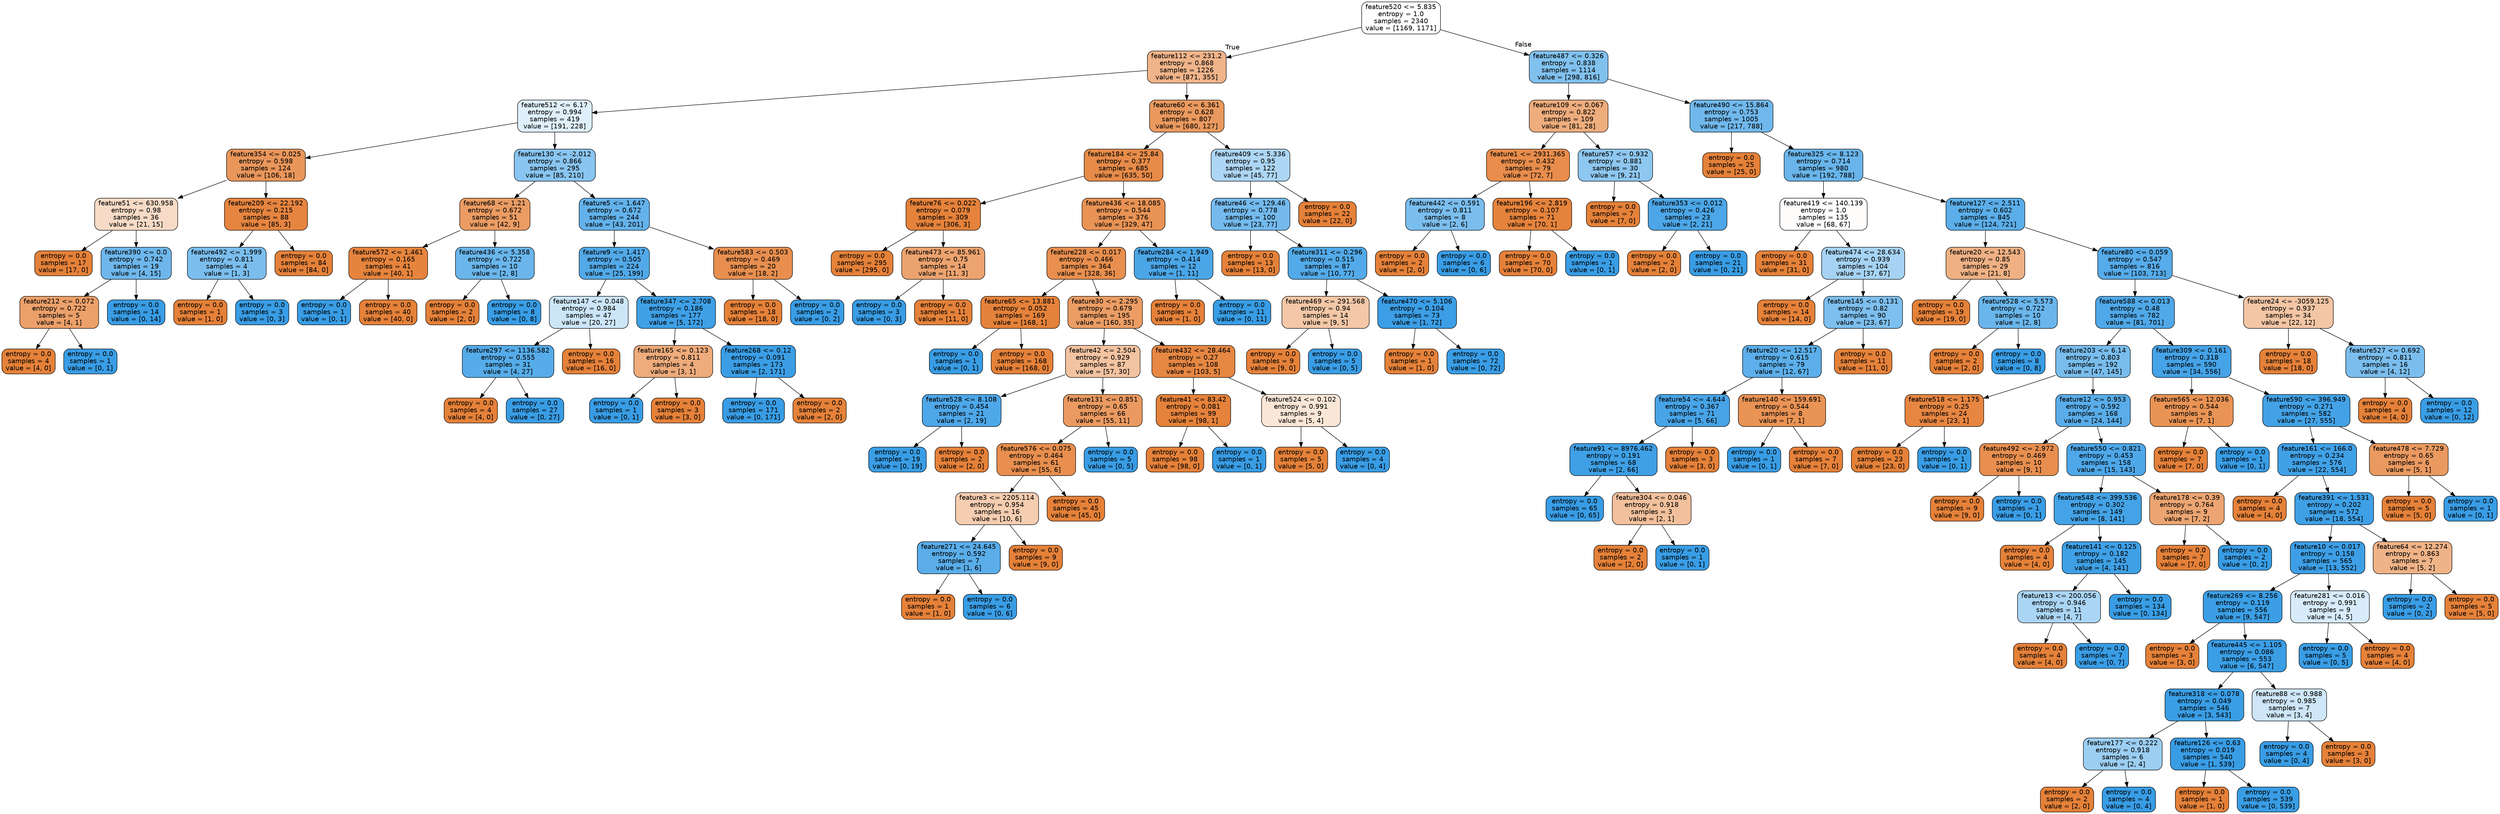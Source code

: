 digraph Tree {
node [shape=box, style="filled, rounded", color="black", fontname=helvetica] ;
edge [fontname=helvetica] ;
0 [label="feature520 <= 5.835\nentropy = 1.0\nsamples = 2340\nvalue = [1169, 1171]", fillcolor="#ffffff"] ;
1 [label="feature112 <= 231.2\nentropy = 0.868\nsamples = 1226\nvalue = [871, 355]", fillcolor="#f0b48a"] ;
0 -> 1 [labeldistance=2.5, labelangle=45, headlabel="True"] ;
2 [label="feature512 <= 6.17\nentropy = 0.994\nsamples = 419\nvalue = [191, 228]", fillcolor="#dfeffb"] ;
1 -> 2 ;
3 [label="feature354 <= 0.025\nentropy = 0.598\nsamples = 124\nvalue = [106, 18]", fillcolor="#e9965b"] ;
2 -> 3 ;
4 [label="feature51 <= 630.958\nentropy = 0.98\nsamples = 36\nvalue = [21, 15]", fillcolor="#f8dbc6"] ;
3 -> 4 ;
5 [label="entropy = 0.0\nsamples = 17\nvalue = [17, 0]", fillcolor="#e58139"] ;
4 -> 5 ;
6 [label="feature390 <= 0.0\nentropy = 0.742\nsamples = 19\nvalue = [4, 15]", fillcolor="#6eb7ec"] ;
4 -> 6 ;
7 [label="feature212 <= 0.072\nentropy = 0.722\nsamples = 5\nvalue = [4, 1]", fillcolor="#eca06a"] ;
6 -> 7 ;
8 [label="entropy = 0.0\nsamples = 4\nvalue = [4, 0]", fillcolor="#e58139"] ;
7 -> 8 ;
9 [label="entropy = 0.0\nsamples = 1\nvalue = [0, 1]", fillcolor="#399de5"] ;
7 -> 9 ;
10 [label="entropy = 0.0\nsamples = 14\nvalue = [0, 14]", fillcolor="#399de5"] ;
6 -> 10 ;
11 [label="feature209 <= 22.192\nentropy = 0.215\nsamples = 88\nvalue = [85, 3]", fillcolor="#e68540"] ;
3 -> 11 ;
12 [label="feature492 <= 1.999\nentropy = 0.811\nsamples = 4\nvalue = [1, 3]", fillcolor="#7bbeee"] ;
11 -> 12 ;
13 [label="entropy = 0.0\nsamples = 1\nvalue = [1, 0]", fillcolor="#e58139"] ;
12 -> 13 ;
14 [label="entropy = 0.0\nsamples = 3\nvalue = [0, 3]", fillcolor="#399de5"] ;
12 -> 14 ;
15 [label="entropy = 0.0\nsamples = 84\nvalue = [84, 0]", fillcolor="#e58139"] ;
11 -> 15 ;
16 [label="feature130 <= -2.012\nentropy = 0.866\nsamples = 295\nvalue = [85, 210]", fillcolor="#89c5f0"] ;
2 -> 16 ;
17 [label="feature68 <= 1.21\nentropy = 0.672\nsamples = 51\nvalue = [42, 9]", fillcolor="#eb9c63"] ;
16 -> 17 ;
18 [label="feature572 <= 1.461\nentropy = 0.165\nsamples = 41\nvalue = [40, 1]", fillcolor="#e6843e"] ;
17 -> 18 ;
19 [label="entropy = 0.0\nsamples = 1\nvalue = [0, 1]", fillcolor="#399de5"] ;
18 -> 19 ;
20 [label="entropy = 0.0\nsamples = 40\nvalue = [40, 0]", fillcolor="#e58139"] ;
18 -> 20 ;
21 [label="feature436 <= 5.358\nentropy = 0.722\nsamples = 10\nvalue = [2, 8]", fillcolor="#6ab6ec"] ;
17 -> 21 ;
22 [label="entropy = 0.0\nsamples = 2\nvalue = [2, 0]", fillcolor="#e58139"] ;
21 -> 22 ;
23 [label="entropy = 0.0\nsamples = 8\nvalue = [0, 8]", fillcolor="#399de5"] ;
21 -> 23 ;
24 [label="feature5 <= 1.647\nentropy = 0.672\nsamples = 244\nvalue = [43, 201]", fillcolor="#63b2eb"] ;
16 -> 24 ;
25 [label="feature9 <= 1.417\nentropy = 0.505\nsamples = 224\nvalue = [25, 199]", fillcolor="#52a9e8"] ;
24 -> 25 ;
26 [label="feature147 <= 0.048\nentropy = 0.984\nsamples = 47\nvalue = [20, 27]", fillcolor="#cce6f8"] ;
25 -> 26 ;
27 [label="feature297 <= 1136.582\nentropy = 0.555\nsamples = 31\nvalue = [4, 27]", fillcolor="#56ace9"] ;
26 -> 27 ;
28 [label="entropy = 0.0\nsamples = 4\nvalue = [4, 0]", fillcolor="#e58139"] ;
27 -> 28 ;
29 [label="entropy = 0.0\nsamples = 27\nvalue = [0, 27]", fillcolor="#399de5"] ;
27 -> 29 ;
30 [label="entropy = 0.0\nsamples = 16\nvalue = [16, 0]", fillcolor="#e58139"] ;
26 -> 30 ;
31 [label="feature347 <= 2.708\nentropy = 0.186\nsamples = 177\nvalue = [5, 172]", fillcolor="#3fa0e6"] ;
25 -> 31 ;
32 [label="feature165 <= 0.123\nentropy = 0.811\nsamples = 4\nvalue = [3, 1]", fillcolor="#eeab7b"] ;
31 -> 32 ;
33 [label="entropy = 0.0\nsamples = 1\nvalue = [0, 1]", fillcolor="#399de5"] ;
32 -> 33 ;
34 [label="entropy = 0.0\nsamples = 3\nvalue = [3, 0]", fillcolor="#e58139"] ;
32 -> 34 ;
35 [label="feature268 <= 0.12\nentropy = 0.091\nsamples = 173\nvalue = [2, 171]", fillcolor="#3b9ee5"] ;
31 -> 35 ;
36 [label="entropy = 0.0\nsamples = 171\nvalue = [0, 171]", fillcolor="#399de5"] ;
35 -> 36 ;
37 [label="entropy = 0.0\nsamples = 2\nvalue = [2, 0]", fillcolor="#e58139"] ;
35 -> 37 ;
38 [label="feature583 <= 0.503\nentropy = 0.469\nsamples = 20\nvalue = [18, 2]", fillcolor="#e88f4f"] ;
24 -> 38 ;
39 [label="entropy = 0.0\nsamples = 18\nvalue = [18, 0]", fillcolor="#e58139"] ;
38 -> 39 ;
40 [label="entropy = 0.0\nsamples = 2\nvalue = [0, 2]", fillcolor="#399de5"] ;
38 -> 40 ;
41 [label="feature60 <= 6.361\nentropy = 0.628\nsamples = 807\nvalue = [680, 127]", fillcolor="#ea995e"] ;
1 -> 41 ;
42 [label="feature184 <= 25.84\nentropy = 0.377\nsamples = 685\nvalue = [635, 50]", fillcolor="#e78b49"] ;
41 -> 42 ;
43 [label="feature76 <= 0.022\nentropy = 0.079\nsamples = 309\nvalue = [306, 3]", fillcolor="#e5823b"] ;
42 -> 43 ;
44 [label="entropy = 0.0\nsamples = 295\nvalue = [295, 0]", fillcolor="#e58139"] ;
43 -> 44 ;
45 [label="feature473 <= 85.961\nentropy = 0.75\nsamples = 14\nvalue = [11, 3]", fillcolor="#eca36f"] ;
43 -> 45 ;
46 [label="entropy = 0.0\nsamples = 3\nvalue = [0, 3]", fillcolor="#399de5"] ;
45 -> 46 ;
47 [label="entropy = 0.0\nsamples = 11\nvalue = [11, 0]", fillcolor="#e58139"] ;
45 -> 47 ;
48 [label="feature436 <= 18.085\nentropy = 0.544\nsamples = 376\nvalue = [329, 47]", fillcolor="#e99355"] ;
42 -> 48 ;
49 [label="feature228 <= 0.017\nentropy = 0.466\nsamples = 364\nvalue = [328, 36]", fillcolor="#e88f4f"] ;
48 -> 49 ;
50 [label="feature65 <= 13.881\nentropy = 0.052\nsamples = 169\nvalue = [168, 1]", fillcolor="#e5823a"] ;
49 -> 50 ;
51 [label="entropy = 0.0\nsamples = 1\nvalue = [0, 1]", fillcolor="#399de5"] ;
50 -> 51 ;
52 [label="entropy = 0.0\nsamples = 168\nvalue = [168, 0]", fillcolor="#e58139"] ;
50 -> 52 ;
53 [label="feature30 <= 2.295\nentropy = 0.679\nsamples = 195\nvalue = [160, 35]", fillcolor="#eb9d64"] ;
49 -> 53 ;
54 [label="feature42 <= 2.504\nentropy = 0.929\nsamples = 87\nvalue = [57, 30]", fillcolor="#f3c3a1"] ;
53 -> 54 ;
55 [label="feature528 <= 8.108\nentropy = 0.454\nsamples = 21\nvalue = [2, 19]", fillcolor="#4ea7e8"] ;
54 -> 55 ;
56 [label="entropy = 0.0\nsamples = 19\nvalue = [0, 19]", fillcolor="#399de5"] ;
55 -> 56 ;
57 [label="entropy = 0.0\nsamples = 2\nvalue = [2, 0]", fillcolor="#e58139"] ;
55 -> 57 ;
58 [label="feature131 <= 0.851\nentropy = 0.65\nsamples = 66\nvalue = [55, 11]", fillcolor="#ea9a61"] ;
54 -> 58 ;
59 [label="feature576 <= 0.075\nentropy = 0.464\nsamples = 61\nvalue = [55, 6]", fillcolor="#e88f4f"] ;
58 -> 59 ;
60 [label="feature3 <= 2205.114\nentropy = 0.954\nsamples = 16\nvalue = [10, 6]", fillcolor="#f5cdb0"] ;
59 -> 60 ;
61 [label="feature271 <= 24.645\nentropy = 0.592\nsamples = 7\nvalue = [1, 6]", fillcolor="#5aade9"] ;
60 -> 61 ;
62 [label="entropy = 0.0\nsamples = 1\nvalue = [1, 0]", fillcolor="#e58139"] ;
61 -> 62 ;
63 [label="entropy = 0.0\nsamples = 6\nvalue = [0, 6]", fillcolor="#399de5"] ;
61 -> 63 ;
64 [label="entropy = 0.0\nsamples = 9\nvalue = [9, 0]", fillcolor="#e58139"] ;
60 -> 64 ;
65 [label="entropy = 0.0\nsamples = 45\nvalue = [45, 0]", fillcolor="#e58139"] ;
59 -> 65 ;
66 [label="entropy = 0.0\nsamples = 5\nvalue = [0, 5]", fillcolor="#399de5"] ;
58 -> 66 ;
67 [label="feature432 <= 28.464\nentropy = 0.27\nsamples = 108\nvalue = [103, 5]", fillcolor="#e68743"] ;
53 -> 67 ;
68 [label="feature41 <= 83.42\nentropy = 0.081\nsamples = 99\nvalue = [98, 1]", fillcolor="#e5823b"] ;
67 -> 68 ;
69 [label="entropy = 0.0\nsamples = 98\nvalue = [98, 0]", fillcolor="#e58139"] ;
68 -> 69 ;
70 [label="entropy = 0.0\nsamples = 1\nvalue = [0, 1]", fillcolor="#399de5"] ;
68 -> 70 ;
71 [label="feature524 <= 0.102\nentropy = 0.991\nsamples = 9\nvalue = [5, 4]", fillcolor="#fae6d7"] ;
67 -> 71 ;
72 [label="entropy = 0.0\nsamples = 5\nvalue = [5, 0]", fillcolor="#e58139"] ;
71 -> 72 ;
73 [label="entropy = 0.0\nsamples = 4\nvalue = [0, 4]", fillcolor="#399de5"] ;
71 -> 73 ;
74 [label="feature284 <= 1.949\nentropy = 0.414\nsamples = 12\nvalue = [1, 11]", fillcolor="#4ba6e7"] ;
48 -> 74 ;
75 [label="entropy = 0.0\nsamples = 1\nvalue = [1, 0]", fillcolor="#e58139"] ;
74 -> 75 ;
76 [label="entropy = 0.0\nsamples = 11\nvalue = [0, 11]", fillcolor="#399de5"] ;
74 -> 76 ;
77 [label="feature409 <= 5.336\nentropy = 0.95\nsamples = 122\nvalue = [45, 77]", fillcolor="#add6f4"] ;
41 -> 77 ;
78 [label="feature46 <= 129.46\nentropy = 0.778\nsamples = 100\nvalue = [23, 77]", fillcolor="#74baed"] ;
77 -> 78 ;
79 [label="entropy = 0.0\nsamples = 13\nvalue = [13, 0]", fillcolor="#e58139"] ;
78 -> 79 ;
80 [label="feature311 <= 0.296\nentropy = 0.515\nsamples = 87\nvalue = [10, 77]", fillcolor="#53aae8"] ;
78 -> 80 ;
81 [label="feature469 <= 291.568\nentropy = 0.94\nsamples = 14\nvalue = [9, 5]", fillcolor="#f3c7a7"] ;
80 -> 81 ;
82 [label="entropy = 0.0\nsamples = 9\nvalue = [9, 0]", fillcolor="#e58139"] ;
81 -> 82 ;
83 [label="entropy = 0.0\nsamples = 5\nvalue = [0, 5]", fillcolor="#399de5"] ;
81 -> 83 ;
84 [label="feature470 <= 5.106\nentropy = 0.104\nsamples = 73\nvalue = [1, 72]", fillcolor="#3c9ee5"] ;
80 -> 84 ;
85 [label="entropy = 0.0\nsamples = 1\nvalue = [1, 0]", fillcolor="#e58139"] ;
84 -> 85 ;
86 [label="entropy = 0.0\nsamples = 72\nvalue = [0, 72]", fillcolor="#399de5"] ;
84 -> 86 ;
87 [label="entropy = 0.0\nsamples = 22\nvalue = [22, 0]", fillcolor="#e58139"] ;
77 -> 87 ;
88 [label="feature487 <= 0.326\nentropy = 0.838\nsamples = 1114\nvalue = [298, 816]", fillcolor="#81c1ee"] ;
0 -> 88 [labeldistance=2.5, labelangle=-45, headlabel="False"] ;
89 [label="feature109 <= 0.067\nentropy = 0.822\nsamples = 109\nvalue = [81, 28]", fillcolor="#eead7d"] ;
88 -> 89 ;
90 [label="feature1 <= 2931.365\nentropy = 0.432\nsamples = 79\nvalue = [72, 7]", fillcolor="#e88d4c"] ;
89 -> 90 ;
91 [label="feature442 <= 0.591\nentropy = 0.811\nsamples = 8\nvalue = [2, 6]", fillcolor="#7bbeee"] ;
90 -> 91 ;
92 [label="entropy = 0.0\nsamples = 2\nvalue = [2, 0]", fillcolor="#e58139"] ;
91 -> 92 ;
93 [label="entropy = 0.0\nsamples = 6\nvalue = [0, 6]", fillcolor="#399de5"] ;
91 -> 93 ;
94 [label="feature196 <= 2.819\nentropy = 0.107\nsamples = 71\nvalue = [70, 1]", fillcolor="#e5833c"] ;
90 -> 94 ;
95 [label="entropy = 0.0\nsamples = 70\nvalue = [70, 0]", fillcolor="#e58139"] ;
94 -> 95 ;
96 [label="entropy = 0.0\nsamples = 1\nvalue = [0, 1]", fillcolor="#399de5"] ;
94 -> 96 ;
97 [label="feature57 <= 0.932\nentropy = 0.881\nsamples = 30\nvalue = [9, 21]", fillcolor="#8ec7f0"] ;
89 -> 97 ;
98 [label="entropy = 0.0\nsamples = 7\nvalue = [7, 0]", fillcolor="#e58139"] ;
97 -> 98 ;
99 [label="feature353 <= 0.012\nentropy = 0.426\nsamples = 23\nvalue = [2, 21]", fillcolor="#4ca6e7"] ;
97 -> 99 ;
100 [label="entropy = 0.0\nsamples = 2\nvalue = [2, 0]", fillcolor="#e58139"] ;
99 -> 100 ;
101 [label="entropy = 0.0\nsamples = 21\nvalue = [0, 21]", fillcolor="#399de5"] ;
99 -> 101 ;
102 [label="feature490 <= 15.864\nentropy = 0.753\nsamples = 1005\nvalue = [217, 788]", fillcolor="#70b8ec"] ;
88 -> 102 ;
103 [label="entropy = 0.0\nsamples = 25\nvalue = [25, 0]", fillcolor="#e58139"] ;
102 -> 103 ;
104 [label="feature325 <= 8.123\nentropy = 0.714\nsamples = 980\nvalue = [192, 788]", fillcolor="#69b5eb"] ;
102 -> 104 ;
105 [label="feature419 <= 140.139\nentropy = 1.0\nsamples = 135\nvalue = [68, 67]", fillcolor="#fffdfc"] ;
104 -> 105 ;
106 [label="entropy = 0.0\nsamples = 31\nvalue = [31, 0]", fillcolor="#e58139"] ;
105 -> 106 ;
107 [label="feature474 <= 28.634\nentropy = 0.939\nsamples = 104\nvalue = [37, 67]", fillcolor="#a6d3f3"] ;
105 -> 107 ;
108 [label="entropy = 0.0\nsamples = 14\nvalue = [14, 0]", fillcolor="#e58139"] ;
107 -> 108 ;
109 [label="feature145 <= 0.131\nentropy = 0.82\nsamples = 90\nvalue = [23, 67]", fillcolor="#7dbfee"] ;
107 -> 109 ;
110 [label="feature20 <= 12.517\nentropy = 0.615\nsamples = 79\nvalue = [12, 67]", fillcolor="#5cafea"] ;
109 -> 110 ;
111 [label="feature54 <= 4.644\nentropy = 0.367\nsamples = 71\nvalue = [5, 66]", fillcolor="#48a4e7"] ;
110 -> 111 ;
112 [label="feature91 <= 8976.462\nentropy = 0.191\nsamples = 68\nvalue = [2, 66]", fillcolor="#3fa0e6"] ;
111 -> 112 ;
113 [label="entropy = 0.0\nsamples = 65\nvalue = [0, 65]", fillcolor="#399de5"] ;
112 -> 113 ;
114 [label="feature304 <= 0.046\nentropy = 0.918\nsamples = 3\nvalue = [2, 1]", fillcolor="#f2c09c"] ;
112 -> 114 ;
115 [label="entropy = 0.0\nsamples = 2\nvalue = [2, 0]", fillcolor="#e58139"] ;
114 -> 115 ;
116 [label="entropy = 0.0\nsamples = 1\nvalue = [0, 1]", fillcolor="#399de5"] ;
114 -> 116 ;
117 [label="entropy = 0.0\nsamples = 3\nvalue = [3, 0]", fillcolor="#e58139"] ;
111 -> 117 ;
118 [label="feature140 <= 159.691\nentropy = 0.544\nsamples = 8\nvalue = [7, 1]", fillcolor="#e99355"] ;
110 -> 118 ;
119 [label="entropy = 0.0\nsamples = 1\nvalue = [0, 1]", fillcolor="#399de5"] ;
118 -> 119 ;
120 [label="entropy = 0.0\nsamples = 7\nvalue = [7, 0]", fillcolor="#e58139"] ;
118 -> 120 ;
121 [label="entropy = 0.0\nsamples = 11\nvalue = [11, 0]", fillcolor="#e58139"] ;
109 -> 121 ;
122 [label="feature127 <= 2.511\nentropy = 0.602\nsamples = 845\nvalue = [124, 721]", fillcolor="#5baee9"] ;
104 -> 122 ;
123 [label="feature20 <= 12.543\nentropy = 0.85\nsamples = 29\nvalue = [21, 8]", fillcolor="#efb184"] ;
122 -> 123 ;
124 [label="entropy = 0.0\nsamples = 19\nvalue = [19, 0]", fillcolor="#e58139"] ;
123 -> 124 ;
125 [label="feature528 <= 5.573\nentropy = 0.722\nsamples = 10\nvalue = [2, 8]", fillcolor="#6ab6ec"] ;
123 -> 125 ;
126 [label="entropy = 0.0\nsamples = 2\nvalue = [2, 0]", fillcolor="#e58139"] ;
125 -> 126 ;
127 [label="entropy = 0.0\nsamples = 8\nvalue = [0, 8]", fillcolor="#399de5"] ;
125 -> 127 ;
128 [label="feature80 <= 0.059\nentropy = 0.547\nsamples = 816\nvalue = [103, 713]", fillcolor="#56abe9"] ;
122 -> 128 ;
129 [label="feature588 <= 0.013\nentropy = 0.48\nsamples = 782\nvalue = [81, 701]", fillcolor="#50a8e8"] ;
128 -> 129 ;
130 [label="feature203 <= 6.14\nentropy = 0.803\nsamples = 192\nvalue = [47, 145]", fillcolor="#79bded"] ;
129 -> 130 ;
131 [label="feature518 <= 1.175\nentropy = 0.25\nsamples = 24\nvalue = [23, 1]", fillcolor="#e68642"] ;
130 -> 131 ;
132 [label="entropy = 0.0\nsamples = 23\nvalue = [23, 0]", fillcolor="#e58139"] ;
131 -> 132 ;
133 [label="entropy = 0.0\nsamples = 1\nvalue = [0, 1]", fillcolor="#399de5"] ;
131 -> 133 ;
134 [label="feature12 <= 0.953\nentropy = 0.592\nsamples = 168\nvalue = [24, 144]", fillcolor="#5aade9"] ;
130 -> 134 ;
135 [label="feature492 <= 2.972\nentropy = 0.469\nsamples = 10\nvalue = [9, 1]", fillcolor="#e88f4f"] ;
134 -> 135 ;
136 [label="entropy = 0.0\nsamples = 9\nvalue = [9, 0]", fillcolor="#e58139"] ;
135 -> 136 ;
137 [label="entropy = 0.0\nsamples = 1\nvalue = [0, 1]", fillcolor="#399de5"] ;
135 -> 137 ;
138 [label="feature550 <= 0.821\nentropy = 0.453\nsamples = 158\nvalue = [15, 143]", fillcolor="#4ea7e8"] ;
134 -> 138 ;
139 [label="feature548 <= 399.536\nentropy = 0.302\nsamples = 149\nvalue = [8, 141]", fillcolor="#44a3e6"] ;
138 -> 139 ;
140 [label="entropy = 0.0\nsamples = 4\nvalue = [4, 0]", fillcolor="#e58139"] ;
139 -> 140 ;
141 [label="feature141 <= 0.125\nentropy = 0.182\nsamples = 145\nvalue = [4, 141]", fillcolor="#3fa0e6"] ;
139 -> 141 ;
142 [label="feature13 <= 200.056\nentropy = 0.946\nsamples = 11\nvalue = [4, 7]", fillcolor="#aad5f4"] ;
141 -> 142 ;
143 [label="entropy = 0.0\nsamples = 4\nvalue = [4, 0]", fillcolor="#e58139"] ;
142 -> 143 ;
144 [label="entropy = 0.0\nsamples = 7\nvalue = [0, 7]", fillcolor="#399de5"] ;
142 -> 144 ;
145 [label="entropy = 0.0\nsamples = 134\nvalue = [0, 134]", fillcolor="#399de5"] ;
141 -> 145 ;
146 [label="feature178 <= 0.39\nentropy = 0.764\nsamples = 9\nvalue = [7, 2]", fillcolor="#eca572"] ;
138 -> 146 ;
147 [label="entropy = 0.0\nsamples = 7\nvalue = [7, 0]", fillcolor="#e58139"] ;
146 -> 147 ;
148 [label="entropy = 0.0\nsamples = 2\nvalue = [0, 2]", fillcolor="#399de5"] ;
146 -> 148 ;
149 [label="feature309 <= 0.161\nentropy = 0.318\nsamples = 590\nvalue = [34, 556]", fillcolor="#45a3e7"] ;
129 -> 149 ;
150 [label="feature565 <= 12.036\nentropy = 0.544\nsamples = 8\nvalue = [7, 1]", fillcolor="#e99355"] ;
149 -> 150 ;
151 [label="entropy = 0.0\nsamples = 7\nvalue = [7, 0]", fillcolor="#e58139"] ;
150 -> 151 ;
152 [label="entropy = 0.0\nsamples = 1\nvalue = [0, 1]", fillcolor="#399de5"] ;
150 -> 152 ;
153 [label="feature590 <= 396.949\nentropy = 0.271\nsamples = 582\nvalue = [27, 555]", fillcolor="#43a2e6"] ;
149 -> 153 ;
154 [label="feature161 <= 166.0\nentropy = 0.234\nsamples = 576\nvalue = [22, 554]", fillcolor="#41a1e6"] ;
153 -> 154 ;
155 [label="entropy = 0.0\nsamples = 4\nvalue = [4, 0]", fillcolor="#e58139"] ;
154 -> 155 ;
156 [label="feature391 <= 1.531\nentropy = 0.202\nsamples = 572\nvalue = [18, 554]", fillcolor="#3fa0e6"] ;
154 -> 156 ;
157 [label="feature10 <= 0.017\nentropy = 0.158\nsamples = 565\nvalue = [13, 552]", fillcolor="#3e9fe6"] ;
156 -> 157 ;
158 [label="feature269 <= 8.256\nentropy = 0.119\nsamples = 556\nvalue = [9, 547]", fillcolor="#3c9fe5"] ;
157 -> 158 ;
159 [label="entropy = 0.0\nsamples = 3\nvalue = [3, 0]", fillcolor="#e58139"] ;
158 -> 159 ;
160 [label="feature445 <= 1.105\nentropy = 0.086\nsamples = 553\nvalue = [6, 547]", fillcolor="#3b9ee5"] ;
158 -> 160 ;
161 [label="feature318 <= 0.078\nentropy = 0.049\nsamples = 546\nvalue = [3, 543]", fillcolor="#3a9ee5"] ;
160 -> 161 ;
162 [label="feature177 <= 0.222\nentropy = 0.918\nsamples = 6\nvalue = [2, 4]", fillcolor="#9ccef2"] ;
161 -> 162 ;
163 [label="entropy = 0.0\nsamples = 2\nvalue = [2, 0]", fillcolor="#e58139"] ;
162 -> 163 ;
164 [label="entropy = 0.0\nsamples = 4\nvalue = [0, 4]", fillcolor="#399de5"] ;
162 -> 164 ;
165 [label="feature126 <= 0.63\nentropy = 0.019\nsamples = 540\nvalue = [1, 539]", fillcolor="#399de5"] ;
161 -> 165 ;
166 [label="entropy = 0.0\nsamples = 1\nvalue = [1, 0]", fillcolor="#e58139"] ;
165 -> 166 ;
167 [label="entropy = 0.0\nsamples = 539\nvalue = [0, 539]", fillcolor="#399de5"] ;
165 -> 167 ;
168 [label="feature88 <= 0.988\nentropy = 0.985\nsamples = 7\nvalue = [3, 4]", fillcolor="#cee6f8"] ;
160 -> 168 ;
169 [label="entropy = 0.0\nsamples = 4\nvalue = [0, 4]", fillcolor="#399de5"] ;
168 -> 169 ;
170 [label="entropy = 0.0\nsamples = 3\nvalue = [3, 0]", fillcolor="#e58139"] ;
168 -> 170 ;
171 [label="feature281 <= 0.016\nentropy = 0.991\nsamples = 9\nvalue = [4, 5]", fillcolor="#d7ebfa"] ;
157 -> 171 ;
172 [label="entropy = 0.0\nsamples = 5\nvalue = [0, 5]", fillcolor="#399de5"] ;
171 -> 172 ;
173 [label="entropy = 0.0\nsamples = 4\nvalue = [4, 0]", fillcolor="#e58139"] ;
171 -> 173 ;
174 [label="feature64 <= 12.274\nentropy = 0.863\nsamples = 7\nvalue = [5, 2]", fillcolor="#efb388"] ;
156 -> 174 ;
175 [label="entropy = 0.0\nsamples = 2\nvalue = [0, 2]", fillcolor="#399de5"] ;
174 -> 175 ;
176 [label="entropy = 0.0\nsamples = 5\nvalue = [5, 0]", fillcolor="#e58139"] ;
174 -> 176 ;
177 [label="feature478 <= 7.729\nentropy = 0.65\nsamples = 6\nvalue = [5, 1]", fillcolor="#ea9a61"] ;
153 -> 177 ;
178 [label="entropy = 0.0\nsamples = 5\nvalue = [5, 0]", fillcolor="#e58139"] ;
177 -> 178 ;
179 [label="entropy = 0.0\nsamples = 1\nvalue = [0, 1]", fillcolor="#399de5"] ;
177 -> 179 ;
180 [label="feature24 <= -3059.125\nentropy = 0.937\nsamples = 34\nvalue = [22, 12]", fillcolor="#f3c6a5"] ;
128 -> 180 ;
181 [label="entropy = 0.0\nsamples = 18\nvalue = [18, 0]", fillcolor="#e58139"] ;
180 -> 181 ;
182 [label="feature527 <= 0.692\nentropy = 0.811\nsamples = 16\nvalue = [4, 12]", fillcolor="#7bbeee"] ;
180 -> 182 ;
183 [label="entropy = 0.0\nsamples = 4\nvalue = [4, 0]", fillcolor="#e58139"] ;
182 -> 183 ;
184 [label="entropy = 0.0\nsamples = 12\nvalue = [0, 12]", fillcolor="#399de5"] ;
182 -> 184 ;
}